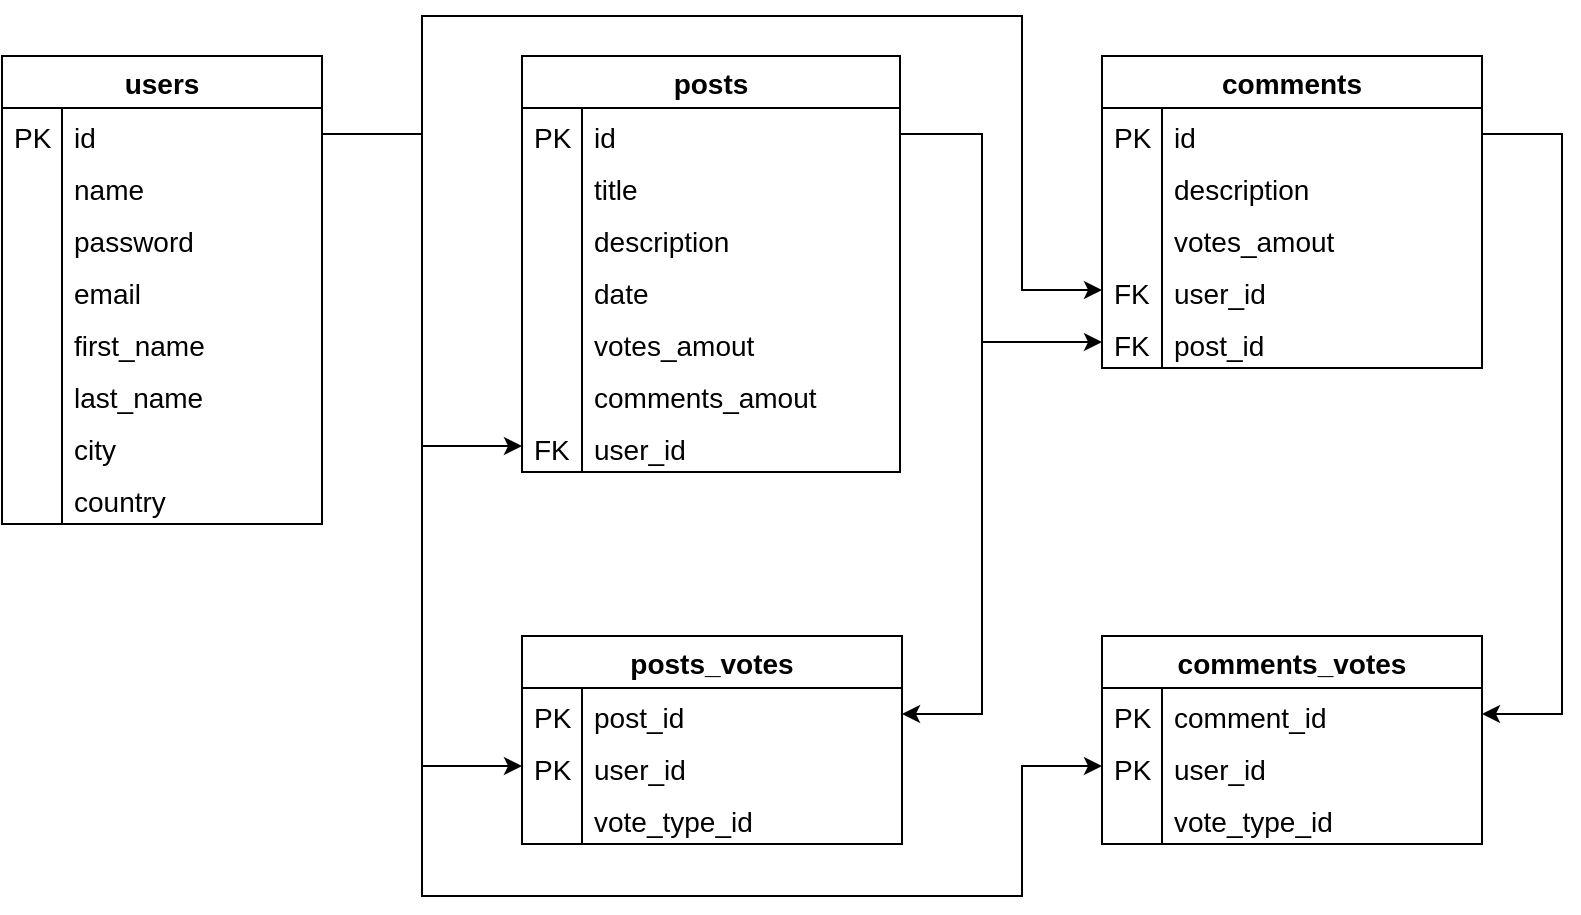 <mxfile version="19.0.3" type="device"><diagram id="C5RBs43oDa-KdzZeNtuy" name="Page-1"><mxGraphModel dx="1038" dy="641" grid="1" gridSize="10" guides="1" tooltips="1" connect="1" arrows="1" fold="1" page="1" pageScale="1" pageWidth="860" pageHeight="480" math="0" shadow="0"><root><mxCell id="WIyWlLk6GJQsqaUBKTNV-0"/><mxCell id="WIyWlLk6GJQsqaUBKTNV-1" parent="WIyWlLk6GJQsqaUBKTNV-0"/><mxCell id="zkfFHV4jXpPFQw0GAbJ--64" value="comments" style="swimlane;fontStyle=1;childLayout=stackLayout;horizontal=1;startSize=26;horizontalStack=0;resizeParent=1;resizeLast=0;collapsible=1;marginBottom=0;rounded=0;shadow=0;strokeWidth=1;fontSize=14;" parent="WIyWlLk6GJQsqaUBKTNV-1" vertex="1"><mxGeometry x="590" y="40" width="190" height="156" as="geometry"><mxRectangle x="260" y="270" width="160" height="26" as="alternateBounds"/></mxGeometry></mxCell><mxCell id="i5Pq-Mn0WlC9TaJUhQNk-34" value="id" style="shape=partialRectangle;top=0;left=0;right=0;bottom=1;align=left;verticalAlign=top;fillColor=none;spacingLeft=34;spacingRight=4;overflow=hidden;rotatable=0;points=[[0,0.5],[1,0.5]];portConstraint=eastwest;dropTarget=0;fontSize=14;strokeColor=none;" parent="zkfFHV4jXpPFQw0GAbJ--64" vertex="1"><mxGeometry y="26" width="190" height="26" as="geometry"/></mxCell><mxCell id="i5Pq-Mn0WlC9TaJUhQNk-35" value="PK" style="shape=partialRectangle;top=0;left=0;bottom=0;fillColor=none;align=left;verticalAlign=top;spacingLeft=4;spacingRight=4;overflow=hidden;rotatable=0;points=[];portConstraint=eastwest;part=1;fontSize=14;" parent="i5Pq-Mn0WlC9TaJUhQNk-34" vertex="1" connectable="0"><mxGeometry width="30" height="26" as="geometry"/></mxCell><mxCell id="i5Pq-Mn0WlC9TaJUhQNk-36" value="description" style="shape=partialRectangle;top=0;left=0;right=0;bottom=0;align=left;verticalAlign=top;fillColor=none;spacingLeft=34;spacingRight=4;overflow=hidden;rotatable=0;points=[[0,0.5],[1,0.5]];portConstraint=eastwest;dropTarget=0;fontSize=14;" parent="zkfFHV4jXpPFQw0GAbJ--64" vertex="1"><mxGeometry y="52" width="190" height="26" as="geometry"/></mxCell><mxCell id="i5Pq-Mn0WlC9TaJUhQNk-37" value="" style="shape=partialRectangle;top=0;left=0;bottom=0;fillColor=none;align=left;verticalAlign=top;spacingLeft=4;spacingRight=4;overflow=hidden;rotatable=0;points=[];portConstraint=eastwest;part=1;fontSize=14;" parent="i5Pq-Mn0WlC9TaJUhQNk-36" vertex="1" connectable="0"><mxGeometry width="30" height="26" as="geometry"/></mxCell><mxCell id="kOYFf43PM55FGBkzcBGL-31" value="votes_amout" style="shape=partialRectangle;top=0;left=0;right=0;bottom=0;align=left;verticalAlign=top;fillColor=none;spacingLeft=34;spacingRight=4;overflow=hidden;rotatable=0;points=[[0,0.5],[1,0.5]];portConstraint=eastwest;dropTarget=0;fontSize=14;" parent="zkfFHV4jXpPFQw0GAbJ--64" vertex="1"><mxGeometry y="78" width="190" height="26" as="geometry"/></mxCell><mxCell id="kOYFf43PM55FGBkzcBGL-32" value="" style="shape=partialRectangle;top=0;left=0;bottom=0;fillColor=none;align=left;verticalAlign=top;spacingLeft=4;spacingRight=4;overflow=hidden;rotatable=0;points=[];portConstraint=eastwest;part=1;fontSize=14;" parent="kOYFf43PM55FGBkzcBGL-31" vertex="1" connectable="0"><mxGeometry width="30" height="26" as="geometry"/></mxCell><mxCell id="i5Pq-Mn0WlC9TaJUhQNk-75" value="user_id" style="shape=partialRectangle;top=0;left=0;right=0;bottom=0;align=left;verticalAlign=top;fillColor=none;spacingLeft=34;spacingRight=4;overflow=hidden;rotatable=0;points=[[0,0.5],[1,0.5]];portConstraint=eastwest;dropTarget=0;fontSize=14;" parent="zkfFHV4jXpPFQw0GAbJ--64" vertex="1"><mxGeometry y="104" width="190" height="26" as="geometry"/></mxCell><mxCell id="i5Pq-Mn0WlC9TaJUhQNk-76" value="FK" style="shape=partialRectangle;top=0;left=0;bottom=0;fillColor=none;align=left;verticalAlign=top;spacingLeft=4;spacingRight=4;overflow=hidden;rotatable=0;points=[];portConstraint=eastwest;part=1;fontSize=14;" parent="i5Pq-Mn0WlC9TaJUhQNk-75" vertex="1" connectable="0"><mxGeometry width="30" height="26" as="geometry"/></mxCell><mxCell id="VifQeP9F8hrt24YmJ5PB-6" value="post_id" style="shape=partialRectangle;top=0;left=0;right=0;bottom=0;align=left;verticalAlign=top;fillColor=none;spacingLeft=34;spacingRight=4;overflow=hidden;rotatable=0;points=[[0,0.5],[1,0.5]];portConstraint=eastwest;dropTarget=0;fontSize=14;" parent="zkfFHV4jXpPFQw0GAbJ--64" vertex="1"><mxGeometry y="130" width="190" height="26" as="geometry"/></mxCell><mxCell id="VifQeP9F8hrt24YmJ5PB-7" value="FK" style="shape=partialRectangle;top=0;left=0;bottom=0;fillColor=none;align=left;verticalAlign=top;spacingLeft=4;spacingRight=4;overflow=hidden;rotatable=0;points=[];portConstraint=eastwest;part=1;fontSize=14;" parent="VifQeP9F8hrt24YmJ5PB-6" vertex="1" connectable="0"><mxGeometry width="30" height="26" as="geometry"/></mxCell><mxCell id="i5Pq-Mn0WlC9TaJUhQNk-43" value="users" style="swimlane;fontStyle=1;childLayout=stackLayout;horizontal=1;startSize=26;horizontalStack=0;resizeParent=1;resizeLast=0;collapsible=1;marginBottom=0;rounded=0;shadow=0;strokeWidth=1;fontSize=14;" parent="WIyWlLk6GJQsqaUBKTNV-1" vertex="1"><mxGeometry x="40" y="40" width="160" height="234" as="geometry"><mxRectangle x="260" y="270" width="160" height="26" as="alternateBounds"/></mxGeometry></mxCell><mxCell id="i5Pq-Mn0WlC9TaJUhQNk-44" value="id" style="shape=partialRectangle;top=0;left=0;right=0;bottom=1;align=left;verticalAlign=top;fillColor=none;spacingLeft=34;spacingRight=4;overflow=hidden;rotatable=0;points=[[0,0.5],[1,0.5]];portConstraint=eastwest;dropTarget=0;fontSize=14;strokeColor=none;" parent="i5Pq-Mn0WlC9TaJUhQNk-43" vertex="1"><mxGeometry y="26" width="160" height="26" as="geometry"/></mxCell><mxCell id="i5Pq-Mn0WlC9TaJUhQNk-45" value="PK" style="shape=partialRectangle;top=0;left=0;bottom=0;fillColor=none;align=left;verticalAlign=top;spacingLeft=4;spacingRight=4;overflow=hidden;rotatable=0;points=[];portConstraint=eastwest;part=1;fontSize=14;" parent="i5Pq-Mn0WlC9TaJUhQNk-44" vertex="1" connectable="0"><mxGeometry width="30" height="26" as="geometry"/></mxCell><mxCell id="i5Pq-Mn0WlC9TaJUhQNk-71" value="name" style="shape=partialRectangle;top=0;left=0;right=0;bottom=0;align=left;verticalAlign=top;fillColor=none;spacingLeft=34;spacingRight=4;overflow=hidden;rotatable=0;points=[[0,0.5],[1,0.5]];portConstraint=eastwest;dropTarget=0;fontSize=14;" parent="i5Pq-Mn0WlC9TaJUhQNk-43" vertex="1"><mxGeometry y="52" width="160" height="26" as="geometry"/></mxCell><mxCell id="i5Pq-Mn0WlC9TaJUhQNk-72" value="" style="shape=partialRectangle;top=0;left=0;bottom=0;fillColor=none;align=left;verticalAlign=top;spacingLeft=4;spacingRight=4;overflow=hidden;rotatable=0;points=[];portConstraint=eastwest;part=1;fontSize=14;" parent="i5Pq-Mn0WlC9TaJUhQNk-71" vertex="1" connectable="0"><mxGeometry width="30" height="26" as="geometry"/></mxCell><mxCell id="i5Pq-Mn0WlC9TaJUhQNk-79" value="password" style="shape=partialRectangle;top=0;left=0;right=0;bottom=0;align=left;verticalAlign=top;fillColor=none;spacingLeft=34;spacingRight=4;overflow=hidden;rotatable=0;points=[[0,0.5],[1,0.5]];portConstraint=eastwest;dropTarget=0;fontSize=14;" parent="i5Pq-Mn0WlC9TaJUhQNk-43" vertex="1"><mxGeometry y="78" width="160" height="26" as="geometry"/></mxCell><mxCell id="i5Pq-Mn0WlC9TaJUhQNk-80" value="" style="shape=partialRectangle;top=0;left=0;bottom=0;fillColor=none;align=left;verticalAlign=top;spacingLeft=4;spacingRight=4;overflow=hidden;rotatable=0;points=[];portConstraint=eastwest;part=1;fontSize=14;" parent="i5Pq-Mn0WlC9TaJUhQNk-79" vertex="1" connectable="0"><mxGeometry width="30" height="26" as="geometry"/></mxCell><mxCell id="i5Pq-Mn0WlC9TaJUhQNk-81" value="email" style="shape=partialRectangle;top=0;left=0;right=0;bottom=0;align=left;verticalAlign=top;fillColor=none;spacingLeft=34;spacingRight=4;overflow=hidden;rotatable=0;points=[[0,0.5],[1,0.5]];portConstraint=eastwest;dropTarget=0;fontSize=14;" parent="i5Pq-Mn0WlC9TaJUhQNk-43" vertex="1"><mxGeometry y="104" width="160" height="26" as="geometry"/></mxCell><mxCell id="i5Pq-Mn0WlC9TaJUhQNk-82" value="" style="shape=partialRectangle;top=0;left=0;bottom=0;fillColor=none;align=left;verticalAlign=top;spacingLeft=4;spacingRight=4;overflow=hidden;rotatable=0;points=[];portConstraint=eastwest;part=1;fontSize=14;" parent="i5Pq-Mn0WlC9TaJUhQNk-81" vertex="1" connectable="0"><mxGeometry width="30" height="26" as="geometry"/></mxCell><mxCell id="i5Pq-Mn0WlC9TaJUhQNk-46" value="first_name" style="shape=partialRectangle;top=0;left=0;right=0;bottom=0;align=left;verticalAlign=top;fillColor=none;spacingLeft=34;spacingRight=4;overflow=hidden;rotatable=0;points=[[0,0.5],[1,0.5]];portConstraint=eastwest;dropTarget=0;fontSize=14;" parent="i5Pq-Mn0WlC9TaJUhQNk-43" vertex="1"><mxGeometry y="130" width="160" height="26" as="geometry"/></mxCell><mxCell id="i5Pq-Mn0WlC9TaJUhQNk-47" value="" style="shape=partialRectangle;top=0;left=0;bottom=0;fillColor=none;align=left;verticalAlign=top;spacingLeft=4;spacingRight=4;overflow=hidden;rotatable=0;points=[];portConstraint=eastwest;part=1;fontSize=14;" parent="i5Pq-Mn0WlC9TaJUhQNk-46" vertex="1" connectable="0"><mxGeometry width="30" height="26" as="geometry"/></mxCell><mxCell id="i5Pq-Mn0WlC9TaJUhQNk-65" value="last_name" style="shape=partialRectangle;top=0;left=0;right=0;bottom=0;align=left;verticalAlign=top;fillColor=none;spacingLeft=34;spacingRight=4;overflow=hidden;rotatable=0;points=[[0,0.5],[1,0.5]];portConstraint=eastwest;dropTarget=0;fontSize=14;" parent="i5Pq-Mn0WlC9TaJUhQNk-43" vertex="1"><mxGeometry y="156" width="160" height="26" as="geometry"/></mxCell><mxCell id="i5Pq-Mn0WlC9TaJUhQNk-66" value="" style="shape=partialRectangle;top=0;left=0;bottom=0;fillColor=none;align=left;verticalAlign=top;spacingLeft=4;spacingRight=4;overflow=hidden;rotatable=0;points=[];portConstraint=eastwest;part=1;fontSize=14;" parent="i5Pq-Mn0WlC9TaJUhQNk-65" vertex="1" connectable="0"><mxGeometry width="30" height="26" as="geometry"/></mxCell><mxCell id="i5Pq-Mn0WlC9TaJUhQNk-85" value="city" style="shape=partialRectangle;top=0;left=0;right=0;bottom=0;align=left;verticalAlign=top;fillColor=none;spacingLeft=34;spacingRight=4;overflow=hidden;rotatable=0;points=[[0,0.5],[1,0.5]];portConstraint=eastwest;dropTarget=0;fontSize=14;" parent="i5Pq-Mn0WlC9TaJUhQNk-43" vertex="1"><mxGeometry y="182" width="160" height="26" as="geometry"/></mxCell><mxCell id="i5Pq-Mn0WlC9TaJUhQNk-86" value="" style="shape=partialRectangle;top=0;left=0;bottom=0;fillColor=none;align=left;verticalAlign=top;spacingLeft=4;spacingRight=4;overflow=hidden;rotatable=0;points=[];portConstraint=eastwest;part=1;fontSize=14;" parent="i5Pq-Mn0WlC9TaJUhQNk-85" vertex="1" connectable="0"><mxGeometry width="30" height="26" as="geometry"/></mxCell><mxCell id="i5Pq-Mn0WlC9TaJUhQNk-83" value="country" style="shape=partialRectangle;top=0;left=0;right=0;bottom=0;align=left;verticalAlign=top;fillColor=none;spacingLeft=34;spacingRight=4;overflow=hidden;rotatable=0;points=[[0,0.5],[1,0.5]];portConstraint=eastwest;dropTarget=0;fontSize=14;" parent="i5Pq-Mn0WlC9TaJUhQNk-43" vertex="1"><mxGeometry y="208" width="160" height="26" as="geometry"/></mxCell><mxCell id="i5Pq-Mn0WlC9TaJUhQNk-84" value="" style="shape=partialRectangle;top=0;left=0;bottom=0;fillColor=none;align=left;verticalAlign=top;spacingLeft=4;spacingRight=4;overflow=hidden;rotatable=0;points=[];portConstraint=eastwest;part=1;fontSize=14;" parent="i5Pq-Mn0WlC9TaJUhQNk-83" vertex="1" connectable="0"><mxGeometry width="30" height="26" as="geometry"/></mxCell><mxCell id="i5Pq-Mn0WlC9TaJUhQNk-38" value="posts" style="swimlane;fontStyle=1;childLayout=stackLayout;horizontal=1;startSize=26;horizontalStack=0;resizeParent=1;resizeLast=0;collapsible=1;marginBottom=0;rounded=0;shadow=0;strokeWidth=1;fontSize=14;" parent="WIyWlLk6GJQsqaUBKTNV-1" vertex="1"><mxGeometry x="300" y="40" width="189" height="208" as="geometry"><mxRectangle x="260" y="270" width="160" height="26" as="alternateBounds"/></mxGeometry></mxCell><mxCell id="i5Pq-Mn0WlC9TaJUhQNk-39" value="id" style="shape=partialRectangle;top=0;left=0;right=0;bottom=1;align=left;verticalAlign=top;fillColor=none;spacingLeft=34;spacingRight=4;overflow=hidden;rotatable=0;points=[[0,0.5],[1,0.5]];portConstraint=eastwest;dropTarget=0;fontSize=14;strokeColor=none;" parent="i5Pq-Mn0WlC9TaJUhQNk-38" vertex="1"><mxGeometry y="26" width="189" height="26" as="geometry"/></mxCell><mxCell id="i5Pq-Mn0WlC9TaJUhQNk-40" value="PK" style="shape=partialRectangle;top=0;left=0;bottom=0;fillColor=none;align=left;verticalAlign=top;spacingLeft=4;spacingRight=4;overflow=hidden;rotatable=0;points=[];portConstraint=eastwest;part=1;fontSize=14;" parent="i5Pq-Mn0WlC9TaJUhQNk-39" vertex="1" connectable="0"><mxGeometry width="30" height="26" as="geometry"/></mxCell><mxCell id="i5Pq-Mn0WlC9TaJUhQNk-41" value="title" style="shape=partialRectangle;top=0;left=0;right=0;bottom=0;align=left;verticalAlign=top;fillColor=none;spacingLeft=34;spacingRight=4;overflow=hidden;rotatable=0;points=[[0,0.5],[1,0.5]];portConstraint=eastwest;dropTarget=0;fontSize=14;" parent="i5Pq-Mn0WlC9TaJUhQNk-38" vertex="1"><mxGeometry y="52" width="189" height="26" as="geometry"/></mxCell><mxCell id="i5Pq-Mn0WlC9TaJUhQNk-42" value="" style="shape=partialRectangle;top=0;left=0;bottom=0;fillColor=none;align=left;verticalAlign=top;spacingLeft=4;spacingRight=4;overflow=hidden;rotatable=0;points=[];portConstraint=eastwest;part=1;fontSize=14;" parent="i5Pq-Mn0WlC9TaJUhQNk-41" vertex="1" connectable="0"><mxGeometry width="30" height="26" as="geometry"/></mxCell><mxCell id="i5Pq-Mn0WlC9TaJUhQNk-162" value="description" style="shape=partialRectangle;top=0;left=0;right=0;bottom=0;align=left;verticalAlign=top;fillColor=none;spacingLeft=34;spacingRight=4;overflow=hidden;rotatable=0;points=[[0,0.5],[1,0.5]];portConstraint=eastwest;dropTarget=0;fontSize=14;" parent="i5Pq-Mn0WlC9TaJUhQNk-38" vertex="1"><mxGeometry y="78" width="189" height="26" as="geometry"/></mxCell><mxCell id="i5Pq-Mn0WlC9TaJUhQNk-163" value="" style="shape=partialRectangle;top=0;left=0;bottom=0;fillColor=none;align=left;verticalAlign=top;spacingLeft=4;spacingRight=4;overflow=hidden;rotatable=0;points=[];portConstraint=eastwest;part=1;fontSize=14;" parent="i5Pq-Mn0WlC9TaJUhQNk-162" vertex="1" connectable="0"><mxGeometry width="30" height="26" as="geometry"/></mxCell><mxCell id="kOYFf43PM55FGBkzcBGL-15" value="date" style="shape=partialRectangle;top=0;left=0;right=0;bottom=0;align=left;verticalAlign=top;fillColor=none;spacingLeft=34;spacingRight=4;overflow=hidden;rotatable=0;points=[[0,0.5],[1,0.5]];portConstraint=eastwest;dropTarget=0;fontSize=14;" parent="i5Pq-Mn0WlC9TaJUhQNk-38" vertex="1"><mxGeometry y="104" width="189" height="26" as="geometry"/></mxCell><mxCell id="kOYFf43PM55FGBkzcBGL-16" value="" style="shape=partialRectangle;top=0;left=0;bottom=0;fillColor=none;align=left;verticalAlign=top;spacingLeft=4;spacingRight=4;overflow=hidden;rotatable=0;points=[];portConstraint=eastwest;part=1;fontSize=14;" parent="kOYFf43PM55FGBkzcBGL-15" vertex="1" connectable="0"><mxGeometry width="30" height="26" as="geometry"/></mxCell><mxCell id="hJznqy97E5v16FH5svxD-0" value="votes_amout" style="shape=partialRectangle;top=0;left=0;right=0;bottom=0;align=left;verticalAlign=top;fillColor=none;spacingLeft=34;spacingRight=4;overflow=hidden;rotatable=0;points=[[0,0.5],[1,0.5]];portConstraint=eastwest;dropTarget=0;fontSize=14;" parent="i5Pq-Mn0WlC9TaJUhQNk-38" vertex="1"><mxGeometry y="130" width="189" height="26" as="geometry"/></mxCell><mxCell id="hJznqy97E5v16FH5svxD-1" value="" style="shape=partialRectangle;top=0;left=0;bottom=0;fillColor=none;align=left;verticalAlign=top;spacingLeft=4;spacingRight=4;overflow=hidden;rotatable=0;points=[];portConstraint=eastwest;part=1;fontSize=14;" parent="hJznqy97E5v16FH5svxD-0" vertex="1" connectable="0"><mxGeometry width="30" height="26" as="geometry"/></mxCell><mxCell id="u6EvW4JRzBkzP--WNez8-0" value="comments_amout" style="shape=partialRectangle;top=0;left=0;right=0;bottom=0;align=left;verticalAlign=top;fillColor=none;spacingLeft=34;spacingRight=4;overflow=hidden;rotatable=0;points=[[0,0.5],[1,0.5]];portConstraint=eastwest;dropTarget=0;fontSize=14;" parent="i5Pq-Mn0WlC9TaJUhQNk-38" vertex="1"><mxGeometry y="156" width="189" height="26" as="geometry"/></mxCell><mxCell id="u6EvW4JRzBkzP--WNez8-1" value="" style="shape=partialRectangle;top=0;left=0;bottom=0;fillColor=none;align=left;verticalAlign=top;spacingLeft=4;spacingRight=4;overflow=hidden;rotatable=0;points=[];portConstraint=eastwest;part=1;fontSize=14;" parent="u6EvW4JRzBkzP--WNez8-0" vertex="1" connectable="0"><mxGeometry width="30" height="26" as="geometry"/></mxCell><mxCell id="YYJoJiNoNQl0hgNcFsf2-1" value="user_id" style="shape=partialRectangle;top=0;left=0;right=0;bottom=0;align=left;verticalAlign=top;fillColor=none;spacingLeft=34;spacingRight=4;overflow=hidden;rotatable=0;points=[[0,0.5],[1,0.5]];portConstraint=eastwest;dropTarget=0;fontSize=14;" parent="i5Pq-Mn0WlC9TaJUhQNk-38" vertex="1"><mxGeometry y="182" width="189" height="26" as="geometry"/></mxCell><mxCell id="YYJoJiNoNQl0hgNcFsf2-2" value="FK" style="shape=partialRectangle;top=0;left=0;bottom=0;fillColor=none;align=left;verticalAlign=top;spacingLeft=4;spacingRight=4;overflow=hidden;rotatable=0;points=[];portConstraint=eastwest;part=1;fontSize=14;" parent="YYJoJiNoNQl0hgNcFsf2-1" vertex="1" connectable="0"><mxGeometry width="30" height="26" as="geometry"/></mxCell><mxCell id="zkfFHV4jXpPFQw0GAbJ--56" value="posts_votes" style="swimlane;fontStyle=1;childLayout=stackLayout;horizontal=1;startSize=26;horizontalStack=0;resizeParent=1;resizeLast=0;collapsible=1;marginBottom=0;rounded=0;shadow=0;strokeWidth=1;fontSize=14;" parent="WIyWlLk6GJQsqaUBKTNV-1" vertex="1"><mxGeometry x="300" y="330" width="190" height="104" as="geometry"><mxRectangle x="260" y="80" width="160" height="26" as="alternateBounds"/></mxGeometry></mxCell><mxCell id="i5Pq-Mn0WlC9TaJUhQNk-20" value="post_id" style="shape=partialRectangle;top=0;left=0;right=0;bottom=1;align=left;verticalAlign=top;fillColor=none;spacingLeft=34;spacingRight=4;overflow=hidden;rotatable=0;points=[[0,0.5],[1,0.5]];portConstraint=eastwest;dropTarget=0;fontSize=14;strokeColor=none;" parent="zkfFHV4jXpPFQw0GAbJ--56" vertex="1"><mxGeometry y="26" width="190" height="26" as="geometry"/></mxCell><mxCell id="i5Pq-Mn0WlC9TaJUhQNk-21" value="PK" style="shape=partialRectangle;top=0;left=0;bottom=0;fillColor=none;align=left;verticalAlign=top;spacingLeft=4;spacingRight=4;overflow=hidden;rotatable=0;points=[];portConstraint=eastwest;part=1;fontSize=14;" parent="i5Pq-Mn0WlC9TaJUhQNk-20" vertex="1" connectable="0"><mxGeometry width="30" height="26" as="geometry"/></mxCell><mxCell id="i5Pq-Mn0WlC9TaJUhQNk-125" value="user_id" style="shape=partialRectangle;top=0;left=0;right=0;bottom=0;align=left;verticalAlign=top;fillColor=none;spacingLeft=34;spacingRight=4;overflow=hidden;rotatable=0;points=[[0,0.5],[1,0.5]];portConstraint=eastwest;dropTarget=0;fontSize=14;" parent="zkfFHV4jXpPFQw0GAbJ--56" vertex="1"><mxGeometry y="52" width="190" height="26" as="geometry"/></mxCell><mxCell id="i5Pq-Mn0WlC9TaJUhQNk-126" value="PK" style="shape=partialRectangle;top=0;left=0;bottom=0;fillColor=none;align=left;verticalAlign=top;spacingLeft=4;spacingRight=4;overflow=hidden;rotatable=0;points=[];portConstraint=eastwest;part=1;fontSize=14;" parent="i5Pq-Mn0WlC9TaJUhQNk-125" vertex="1" connectable="0"><mxGeometry width="30" height="26" as="geometry"/></mxCell><mxCell id="kOYFf43PM55FGBkzcBGL-22" value="vote_type_id" style="shape=partialRectangle;top=0;left=0;right=0;bottom=0;align=left;verticalAlign=top;fillColor=none;spacingLeft=34;spacingRight=4;overflow=hidden;rotatable=0;points=[[0,0.5],[1,0.5]];portConstraint=eastwest;dropTarget=0;fontSize=14;" parent="zkfFHV4jXpPFQw0GAbJ--56" vertex="1"><mxGeometry y="78" width="190" height="26" as="geometry"/></mxCell><mxCell id="kOYFf43PM55FGBkzcBGL-23" value="" style="shape=partialRectangle;top=0;left=0;bottom=0;fillColor=none;align=left;verticalAlign=top;spacingLeft=4;spacingRight=4;overflow=hidden;rotatable=0;points=[];portConstraint=eastwest;part=1;fontSize=14;" parent="kOYFf43PM55FGBkzcBGL-22" vertex="1" connectable="0"><mxGeometry width="30" height="26" as="geometry"/></mxCell><mxCell id="kOYFf43PM55FGBkzcBGL-17" value="" style="edgeStyle=orthogonalEdgeStyle;rounded=0;orthogonalLoop=1;jettySize=auto;html=1;entryX=0;entryY=0.5;entryDx=0;entryDy=0;" parent="WIyWlLk6GJQsqaUBKTNV-1" source="i5Pq-Mn0WlC9TaJUhQNk-44" target="YYJoJiNoNQl0hgNcFsf2-1" edge="1"><mxGeometry relative="1" as="geometry"/></mxCell><mxCell id="kOYFf43PM55FGBkzcBGL-24" value="comments_votes" style="swimlane;fontStyle=1;childLayout=stackLayout;horizontal=1;startSize=26;horizontalStack=0;resizeParent=1;resizeLast=0;collapsible=1;marginBottom=0;rounded=0;shadow=0;strokeWidth=1;fontSize=14;" parent="WIyWlLk6GJQsqaUBKTNV-1" vertex="1"><mxGeometry x="590" y="330" width="190" height="104" as="geometry"><mxRectangle x="260" y="80" width="160" height="26" as="alternateBounds"/></mxGeometry></mxCell><mxCell id="kOYFf43PM55FGBkzcBGL-25" value="comment_id" style="shape=partialRectangle;top=0;left=0;right=0;bottom=1;align=left;verticalAlign=top;fillColor=none;spacingLeft=34;spacingRight=4;overflow=hidden;rotatable=0;points=[[0,0.5],[1,0.5]];portConstraint=eastwest;dropTarget=0;fontSize=14;strokeColor=none;" parent="kOYFf43PM55FGBkzcBGL-24" vertex="1"><mxGeometry y="26" width="190" height="26" as="geometry"/></mxCell><mxCell id="kOYFf43PM55FGBkzcBGL-26" value="PK" style="shape=partialRectangle;top=0;left=0;bottom=0;fillColor=none;align=left;verticalAlign=top;spacingLeft=4;spacingRight=4;overflow=hidden;rotatable=0;points=[];portConstraint=eastwest;part=1;fontSize=14;" parent="kOYFf43PM55FGBkzcBGL-25" vertex="1" connectable="0"><mxGeometry width="30" height="26" as="geometry"/></mxCell><mxCell id="kOYFf43PM55FGBkzcBGL-27" value="user_id" style="shape=partialRectangle;top=0;left=0;right=0;bottom=0;align=left;verticalAlign=top;fillColor=none;spacingLeft=34;spacingRight=4;overflow=hidden;rotatable=0;points=[[0,0.5],[1,0.5]];portConstraint=eastwest;dropTarget=0;fontSize=14;" parent="kOYFf43PM55FGBkzcBGL-24" vertex="1"><mxGeometry y="52" width="190" height="26" as="geometry"/></mxCell><mxCell id="kOYFf43PM55FGBkzcBGL-28" value="PK" style="shape=partialRectangle;top=0;left=0;bottom=0;fillColor=none;align=left;verticalAlign=top;spacingLeft=4;spacingRight=4;overflow=hidden;rotatable=0;points=[];portConstraint=eastwest;part=1;fontSize=14;" parent="kOYFf43PM55FGBkzcBGL-27" vertex="1" connectable="0"><mxGeometry width="30" height="26" as="geometry"/></mxCell><mxCell id="kOYFf43PM55FGBkzcBGL-29" value="vote_type_id" style="shape=partialRectangle;top=0;left=0;right=0;bottom=0;align=left;verticalAlign=top;fillColor=none;spacingLeft=34;spacingRight=4;overflow=hidden;rotatable=0;points=[[0,0.5],[1,0.5]];portConstraint=eastwest;dropTarget=0;fontSize=14;" parent="kOYFf43PM55FGBkzcBGL-24" vertex="1"><mxGeometry y="78" width="190" height="26" as="geometry"/></mxCell><mxCell id="kOYFf43PM55FGBkzcBGL-30" value="" style="shape=partialRectangle;top=0;left=0;bottom=0;fillColor=none;align=left;verticalAlign=top;spacingLeft=4;spacingRight=4;overflow=hidden;rotatable=0;points=[];portConstraint=eastwest;part=1;fontSize=14;" parent="kOYFf43PM55FGBkzcBGL-29" vertex="1" connectable="0"><mxGeometry width="30" height="26" as="geometry"/></mxCell><mxCell id="kOYFf43PM55FGBkzcBGL-34" value="" style="edgeStyle=orthogonalEdgeStyle;rounded=0;orthogonalLoop=1;jettySize=auto;html=1;entryX=0;entryY=0.5;entryDx=0;entryDy=0;" parent="WIyWlLk6GJQsqaUBKTNV-1" source="i5Pq-Mn0WlC9TaJUhQNk-39" target="VifQeP9F8hrt24YmJ5PB-6" edge="1"><mxGeometry relative="1" as="geometry"><Array as="points"><mxPoint x="530" y="79"/><mxPoint x="530" y="183"/></Array></mxGeometry></mxCell><mxCell id="kOYFf43PM55FGBkzcBGL-46" value="" style="edgeStyle=orthogonalEdgeStyle;rounded=0;orthogonalLoop=1;jettySize=auto;html=1;entryX=0;entryY=0.5;entryDx=0;entryDy=0;exitX=1;exitY=0.5;exitDx=0;exitDy=0;" parent="WIyWlLk6GJQsqaUBKTNV-1" source="i5Pq-Mn0WlC9TaJUhQNk-44" target="i5Pq-Mn0WlC9TaJUhQNk-75" edge="1"><mxGeometry relative="1" as="geometry"><mxPoint x="210" y="89" as="sourcePoint"/><mxPoint x="310" y="245" as="targetPoint"/><Array as="points"><mxPoint x="250" y="79"/><mxPoint x="250" y="20"/><mxPoint x="550" y="20"/><mxPoint x="550" y="157"/></Array></mxGeometry></mxCell><mxCell id="kOYFf43PM55FGBkzcBGL-47" value="" style="edgeStyle=orthogonalEdgeStyle;rounded=0;orthogonalLoop=1;jettySize=auto;html=1;entryX=0;entryY=0.5;entryDx=0;entryDy=0;exitX=1;exitY=0.5;exitDx=0;exitDy=0;" parent="WIyWlLk6GJQsqaUBKTNV-1" source="i5Pq-Mn0WlC9TaJUhQNk-44" target="i5Pq-Mn0WlC9TaJUhQNk-125" edge="1"><mxGeometry relative="1" as="geometry"><mxPoint x="210" y="89" as="sourcePoint"/><mxPoint x="310" y="245" as="targetPoint"/></mxGeometry></mxCell><mxCell id="kOYFf43PM55FGBkzcBGL-48" value="" style="edgeStyle=orthogonalEdgeStyle;rounded=0;orthogonalLoop=1;jettySize=auto;html=1;entryX=1;entryY=0.5;entryDx=0;entryDy=0;exitX=1;exitY=0.5;exitDx=0;exitDy=0;" parent="WIyWlLk6GJQsqaUBKTNV-1" source="i5Pq-Mn0WlC9TaJUhQNk-39" target="i5Pq-Mn0WlC9TaJUhQNk-20" edge="1"><mxGeometry relative="1" as="geometry"><mxPoint x="510" y="120" as="sourcePoint"/><mxPoint x="600" y="193" as="targetPoint"/><Array as="points"><mxPoint x="530" y="79"/><mxPoint x="530" y="369"/></Array></mxGeometry></mxCell><mxCell id="kOYFf43PM55FGBkzcBGL-49" value="" style="edgeStyle=orthogonalEdgeStyle;rounded=0;orthogonalLoop=1;jettySize=auto;html=1;entryX=0;entryY=0.5;entryDx=0;entryDy=0;exitX=1;exitY=0.5;exitDx=0;exitDy=0;" parent="WIyWlLk6GJQsqaUBKTNV-1" source="i5Pq-Mn0WlC9TaJUhQNk-44" target="kOYFf43PM55FGBkzcBGL-27" edge="1"><mxGeometry relative="1" as="geometry"><mxPoint x="210" y="89" as="sourcePoint"/><mxPoint x="310" y="405.0" as="targetPoint"/><Array as="points"><mxPoint x="250" y="79"/><mxPoint x="250" y="460"/><mxPoint x="550" y="460"/><mxPoint x="550" y="395"/></Array></mxGeometry></mxCell><mxCell id="kOYFf43PM55FGBkzcBGL-54" value="" style="edgeStyle=orthogonalEdgeStyle;rounded=0;orthogonalLoop=1;jettySize=auto;html=1;entryX=1;entryY=0.5;entryDx=0;entryDy=0;" parent="WIyWlLk6GJQsqaUBKTNV-1" source="i5Pq-Mn0WlC9TaJUhQNk-34" target="kOYFf43PM55FGBkzcBGL-25" edge="1"><mxGeometry relative="1" as="geometry"><mxPoint x="800" y="370" as="targetPoint"/><Array as="points"><mxPoint x="820" y="79"/><mxPoint x="820" y="369"/></Array></mxGeometry></mxCell></root></mxGraphModel></diagram></mxfile>
